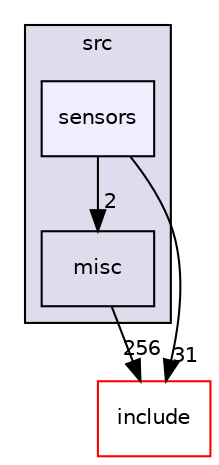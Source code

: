 digraph "src/sensors" {
  compound=true
  node [ fontsize="10", fontname="Helvetica"];
  edge [ labelfontsize="10", labelfontname="Helvetica"];
  subgraph clusterdir_68267d1309a1af8e8297ef4c3efbcdba {
    graph [ bgcolor="#ddddee", pencolor="black", label="src" fontname="Helvetica", fontsize="10", URL="dir_68267d1309a1af8e8297ef4c3efbcdba.html"]
  dir_88826aa2a10e1882b573f502bc7f4b55 [shape=box label="misc" URL="dir_88826aa2a10e1882b573f502bc7f4b55.html"];
  dir_7349e89ef19c117195f8e371603e1b1f [shape=box, label="sensors", style="filled", fillcolor="#eeeeff", pencolor="black", URL="dir_7349e89ef19c117195f8e371603e1b1f.html"];
  }
  dir_d44c64559bbebec7f509842c48db8b23 [shape=box label="include" fillcolor="white" style="filled" color="red" URL="dir_d44c64559bbebec7f509842c48db8b23.html"];
  dir_7349e89ef19c117195f8e371603e1b1f->dir_88826aa2a10e1882b573f502bc7f4b55 [headlabel="2", labeldistance=1.5 headhref="dir_000079_000070.html"];
  dir_7349e89ef19c117195f8e371603e1b1f->dir_d44c64559bbebec7f509842c48db8b23 [headlabel="31", labeldistance=1.5 headhref="dir_000079_000000.html"];
  dir_88826aa2a10e1882b573f502bc7f4b55->dir_d44c64559bbebec7f509842c48db8b23 [headlabel="256", labeldistance=1.5 headhref="dir_000070_000000.html"];
}
